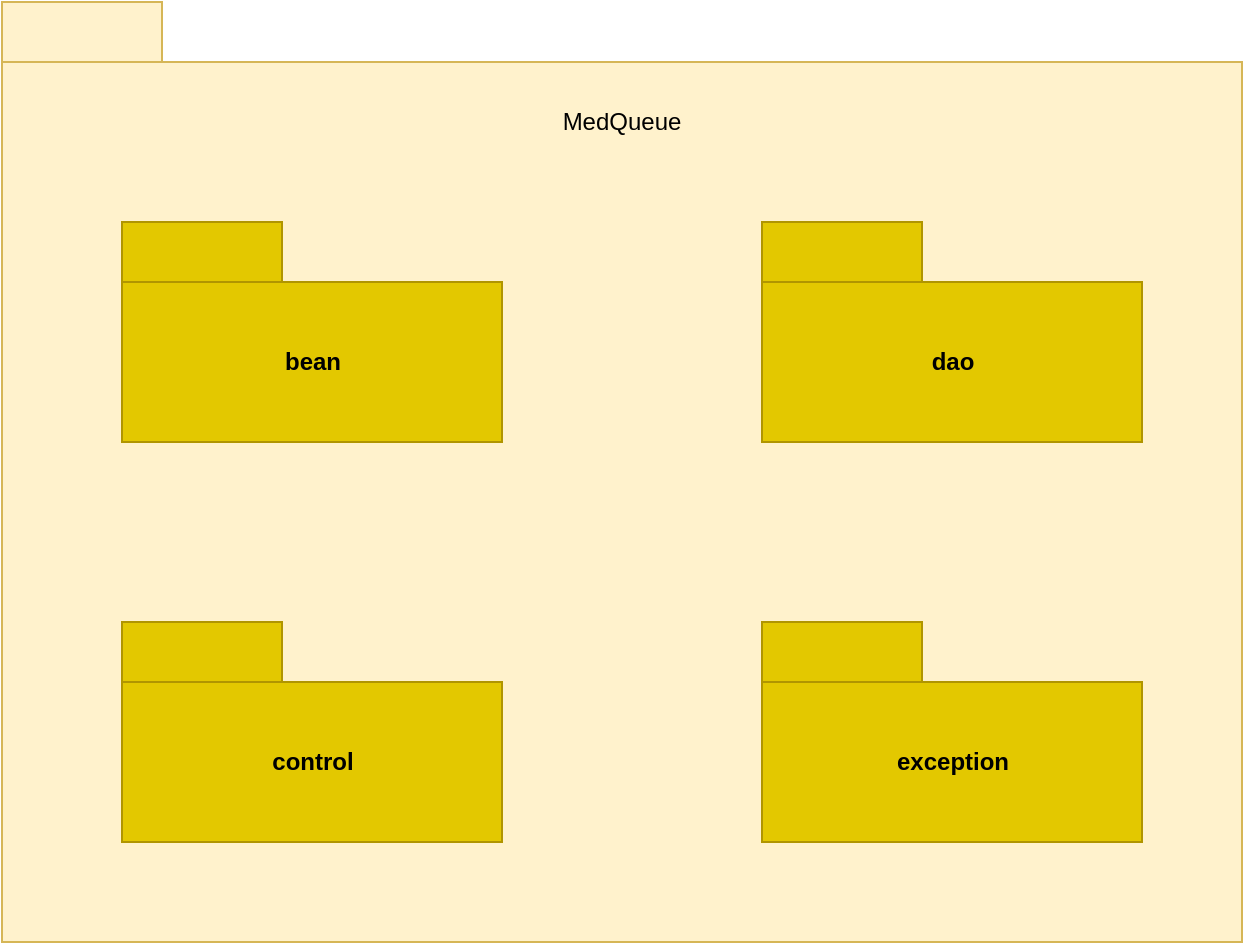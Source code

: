 <mxfile version="13.9.5" type="device"><diagram id="YWM0mh7Y6LhKb5LbHK5l" name="Pagina-1"><mxGraphModel dx="1224" dy="917" grid="1" gridSize="10" guides="1" tooltips="1" connect="1" arrows="1" fold="1" page="1" pageScale="1" pageWidth="827" pageHeight="1169" math="0" shadow="0"><root><mxCell id="0"/><mxCell id="1" parent="0"/><mxCell id="EYMNpcPtohclJ6mXsc2T-1" value="" style="shape=folder;fontStyle=0;tabWidth=80;tabHeight=30;tabPosition=left;html=1;boundedLbl=1;fillColor=#fff2cc;strokeColor=#d6b656;" parent="1" vertex="1"><mxGeometry x="70" y="160" width="620" height="470" as="geometry"/></mxCell><mxCell id="EYMNpcPtohclJ6mXsc2T-2" value="&lt;font color=&quot;#000000&quot;&gt;bean&lt;/font&gt;" style="shape=folder;fontStyle=1;tabWidth=80;tabHeight=30;tabPosition=left;html=1;boundedLbl=1;fillColor=#e3c800;strokeColor=#B09500;fontColor=#ffffff;" parent="1" vertex="1"><mxGeometry x="130" y="270" width="190" height="110" as="geometry"/></mxCell><mxCell id="EYMNpcPtohclJ6mXsc2T-4" value="&lt;font color=&quot;#000000&quot;&gt;control&lt;/font&gt;" style="shape=folder;fontStyle=1;tabWidth=80;tabHeight=30;tabPosition=left;html=1;boundedLbl=1;fillColor=#e3c800;strokeColor=#B09500;fontColor=#ffffff;" parent="1" vertex="1"><mxGeometry x="130" y="470" width="190" height="110" as="geometry"/></mxCell><mxCell id="EYMNpcPtohclJ6mXsc2T-8" value="MedQueue" style="text;html=1;strokeColor=none;fillColor=none;align=center;verticalAlign=middle;whiteSpace=wrap;rounded=0;" parent="1" vertex="1"><mxGeometry x="360" y="210" width="40" height="20" as="geometry"/></mxCell><mxCell id="DQdilrLBgQFyqkjZMVvp-1" value="&lt;font color=&quot;#000000&quot;&gt;dao&lt;/font&gt;" style="shape=folder;fontStyle=1;tabWidth=80;tabHeight=30;tabPosition=left;html=1;boundedLbl=1;fillColor=#e3c800;strokeColor=#B09500;fontColor=#ffffff;" parent="1" vertex="1"><mxGeometry x="450" y="270" width="190" height="110" as="geometry"/></mxCell><mxCell id="H-2XgMBDN9CMrURiGNbq-2" value="&lt;font color=&quot;#000000&quot;&gt;exception&lt;/font&gt;" style="shape=folder;fontStyle=1;tabWidth=80;tabHeight=30;tabPosition=left;html=1;boundedLbl=1;fillColor=#e3c800;strokeColor=#B09500;fontColor=#ffffff;" parent="1" vertex="1"><mxGeometry x="450" y="470" width="190" height="110" as="geometry"/></mxCell></root></mxGraphModel></diagram></mxfile>
